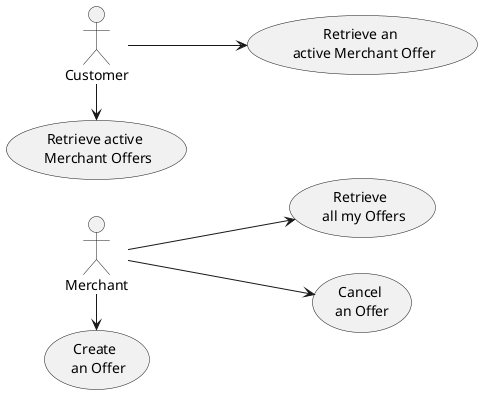 @startuml
left to right direction

Merchant -> (Create \n an Offer)
Merchant --> (Retrieve \n all my Offers)
Merchant --> (Cancel \nan Offer)


Customer -> (Retrieve active \n Merchant Offers)
Customer --> (Retrieve an \n active Merchant Offer)
@enduml
